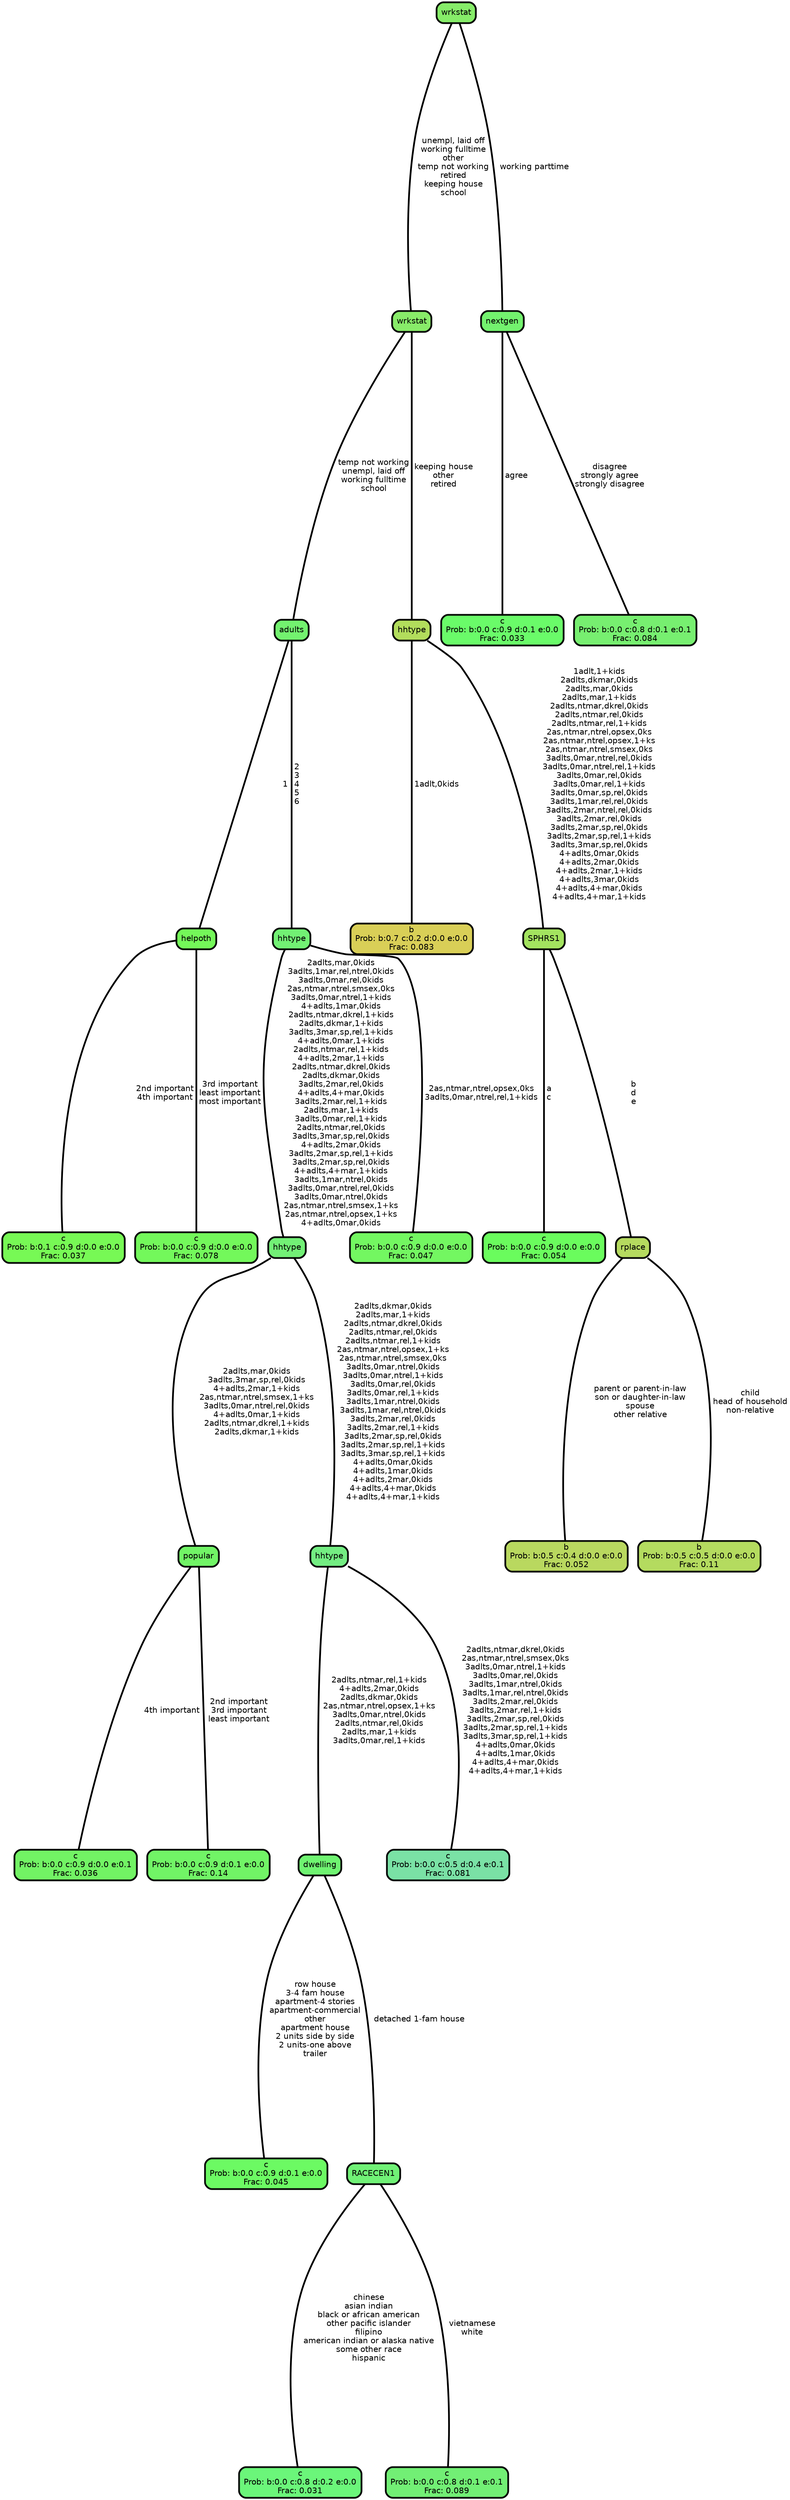 graph Tree {
node [shape=box, style="filled, rounded",color="black",penwidth="3",fontcolor="black",                 fontname=helvetica] ;
graph [ranksep="0 equally", splines=straight,                 bgcolor=transparent, dpi=200] ;
edge [fontname=helvetica, color=black] ;
0 [label="c
Prob: b:0.1 c:0.9 d:0.0 e:0.0
Frac: 0.037", fillcolor="#77f955"] ;
1 [label="helpoth", fillcolor="#74f859"] ;
2 [label="c
Prob: b:0.0 c:0.9 d:0.0 e:0.0
Frac: 0.078", fillcolor="#73f85b"] ;
3 [label="adults", fillcolor="#73f26f"] ;
4 [label="c
Prob: b:0.0 c:0.9 d:0.0 e:0.1
Frac: 0.036", fillcolor="#72f364"] ;
5 [label="popular", fillcolor="#71f466"] ;
6 [label="c
Prob: b:0.0 c:0.9 d:0.1 e:0.0
Frac: 0.14", fillcolor="#71f466"] ;
7 [label="hhtype", fillcolor="#72f076"] ;
8 [label="c
Prob: b:0.0 c:0.9 d:0.1 e:0.0
Frac: 0.045", fillcolor="#6cfa63"] ;
9 [label="dwelling", fillcolor="#6ff471"] ;
10 [label="c
Prob: b:0.0 c:0.8 d:0.2 e:0.0
Frac: 0.031", fillcolor="#6bf67a"] ;
11 [label="RACECEN1", fillcolor="#70f176"] ;
12 [label="c
Prob: b:0.0 c:0.8 d:0.1 e:0.1
Frac: 0.089", fillcolor="#72ef75"] ;
13 [label="hhtype", fillcolor="#73ed82"] ;
14 [label="c
Prob: b:0.0 c:0.5 d:0.4 e:0.1
Frac: 0.081", fillcolor="#7ae1a5"] ;
15 [label="hhtype", fillcolor="#72f174"] ;
16 [label="c
Prob: b:0.0 c:0.9 d:0.0 e:0.0
Frac: 0.047", fillcolor="#73f761"] ;
17 [label="wrkstat", fillcolor="#88eb69"] ;
18 [label="b
Prob: b:0.7 c:0.2 d:0.0 e:0.0
Frac: 0.083", fillcolor="#d9cf57"] ;
19 [label="hhtype", fillcolor="#b2dd5c"] ;
20 [label="c
Prob: b:0.0 c:0.9 d:0.0 e:0.0
Frac: 0.054", fillcolor="#6afc5d"] ;
21 [label="SPHRS1", fillcolor="#a3e35f"] ;
22 [label="b
Prob: b:0.5 c:0.4 d:0.0 e:0.0
Frac: 0.052", fillcolor="#b9d85f"] ;
23 [label="rplace", fillcolor="#b5da5f"] ;
24 [label="b
Prob: b:0.5 c:0.5 d:0.0 e:0.0
Frac: 0.11", fillcolor="#b4db5f"] ;
25 [label="wrkstat", fillcolor="#86ec69"] ;
26 [label="c
Prob: b:0.0 c:0.9 d:0.1 e:0.0
Frac: 0.033", fillcolor="#6afb69"] ;
27 [label="nextgen", fillcolor="#73f26e"] ;
28 [label="c
Prob: b:0.0 c:0.8 d:0.1 e:0.1
Frac: 0.084", fillcolor="#77ef70"] ;
1 -- 0 [label=" 2nd important\n 4th important",penwidth=3] ;
1 -- 2 [label=" 3rd important\n least important\n most important",penwidth=3] ;
3 -- 1 [label=" 1",penwidth=3] ;
3 -- 15 [label=" 2\n 3\n 4\n 5\n 6",penwidth=3] ;
5 -- 4 [label=" 4th important",penwidth=3] ;
5 -- 6 [label=" 2nd important\n 3rd important\n least important",penwidth=3] ;
7 -- 5 [label=" 2adlts,mar,0kids\n 3adlts,3mar,sp,rel,0kids\n 4+adlts,2mar,1+kids\n 2as,ntmar,ntrel,smsex,1+ks\n 3adlts,0mar,ntrel,rel,0kids\n 4+adlts,0mar,1+kids\n 2adlts,ntmar,dkrel,1+kids\n 2adlts,dkmar,1+kids",penwidth=3] ;
7 -- 13 [label=" 2adlts,dkmar,0kids\n 2adlts,mar,1+kids\n 2adlts,ntmar,dkrel,0kids\n 2adlts,ntmar,rel,0kids\n 2adlts,ntmar,rel,1+kids\n 2as,ntmar,ntrel,opsex,1+ks\n 2as,ntmar,ntrel,smsex,0ks\n 3adlts,0mar,ntrel,0kids\n 3adlts,0mar,ntrel,1+kids\n 3adlts,0mar,rel,0kids\n 3adlts,0mar,rel,1+kids\n 3adlts,1mar,ntrel,0kids\n 3adlts,1mar,rel,ntrel,0kids\n 3adlts,2mar,rel,0kids\n 3adlts,2mar,rel,1+kids\n 3adlts,2mar,sp,rel,0kids\n 3adlts,2mar,sp,rel,1+kids\n 3adlts,3mar,sp,rel,1+kids\n 4+adlts,0mar,0kids\n 4+adlts,1mar,0kids\n 4+adlts,2mar,0kids\n 4+adlts,4+mar,0kids\n 4+adlts,4+mar,1+kids",penwidth=3] ;
9 -- 8 [label=" row house\n 3-4 fam house\n apartment-4 stories\n apartment-commercial\n other\n apartment house\n 2 units side by side\n 2 units-one above\n trailer",penwidth=3] ;
9 -- 11 [label=" detached 1-fam house",penwidth=3] ;
11 -- 10 [label=" chinese\n asian indian\n black or african american\n other pacific islander\n filipino\n american indian or alaska native\n some other race\n hispanic",penwidth=3] ;
11 -- 12 [label=" vietnamese\n white",penwidth=3] ;
13 -- 9 [label=" 2adlts,ntmar,rel,1+kids\n 4+adlts,2mar,0kids\n 2adlts,dkmar,0kids\n 2as,ntmar,ntrel,opsex,1+ks\n 3adlts,0mar,ntrel,0kids\n 2adlts,ntmar,rel,0kids\n 2adlts,mar,1+kids\n 3adlts,0mar,rel,1+kids",penwidth=3] ;
13 -- 14 [label=" 2adlts,ntmar,dkrel,0kids\n 2as,ntmar,ntrel,smsex,0ks\n 3adlts,0mar,ntrel,1+kids\n 3adlts,0mar,rel,0kids\n 3adlts,1mar,ntrel,0kids\n 3adlts,1mar,rel,ntrel,0kids\n 3adlts,2mar,rel,0kids\n 3adlts,2mar,rel,1+kids\n 3adlts,2mar,sp,rel,0kids\n 3adlts,2mar,sp,rel,1+kids\n 3adlts,3mar,sp,rel,1+kids\n 4+adlts,0mar,0kids\n 4+adlts,1mar,0kids\n 4+adlts,4+mar,0kids\n 4+adlts,4+mar,1+kids",penwidth=3] ;
15 -- 7 [label=" 2adlts,mar,0kids\n 3adlts,1mar,rel,ntrel,0kids\n 3adlts,0mar,rel,0kids\n 2as,ntmar,ntrel,smsex,0ks\n 3adlts,0mar,ntrel,1+kids\n 4+adlts,1mar,0kids\n 2adlts,ntmar,dkrel,1+kids\n 2adlts,dkmar,1+kids\n 3adlts,3mar,sp,rel,1+kids\n 4+adlts,0mar,1+kids\n 2adlts,ntmar,rel,1+kids\n 4+adlts,2mar,1+kids\n 2adlts,ntmar,dkrel,0kids\n 2adlts,dkmar,0kids\n 3adlts,2mar,rel,0kids\n 4+adlts,4+mar,0kids\n 3adlts,2mar,rel,1+kids\n 2adlts,mar,1+kids\n 3adlts,0mar,rel,1+kids\n 2adlts,ntmar,rel,0kids\n 3adlts,3mar,sp,rel,0kids\n 4+adlts,2mar,0kids\n 3adlts,2mar,sp,rel,1+kids\n 3adlts,2mar,sp,rel,0kids\n 4+adlts,4+mar,1+kids\n 3adlts,1mar,ntrel,0kids\n 3adlts,0mar,ntrel,rel,0kids\n 3adlts,0mar,ntrel,0kids\n 2as,ntmar,ntrel,smsex,1+ks\n 2as,ntmar,ntrel,opsex,1+ks\n 4+adlts,0mar,0kids",penwidth=3] ;
15 -- 16 [label=" 2as,ntmar,ntrel,opsex,0ks\n 3adlts,0mar,ntrel,rel,1+kids",penwidth=3] ;
17 -- 3 [label=" temp not working\n unempl, laid off\n working fulltime\n school",penwidth=3] ;
17 -- 19 [label=" keeping house\n other\n retired",penwidth=3] ;
19 -- 18 [label=" 1adlt,0kids",penwidth=3] ;
19 -- 21 [label=" 1adlt,1+kids\n 2adlts,dkmar,0kids\n 2adlts,mar,0kids\n 2adlts,mar,1+kids\n 2adlts,ntmar,dkrel,0kids\n 2adlts,ntmar,rel,0kids\n 2adlts,ntmar,rel,1+kids\n 2as,ntmar,ntrel,opsex,0ks\n 2as,ntmar,ntrel,opsex,1+ks\n 2as,ntmar,ntrel,smsex,0ks\n 3adlts,0mar,ntrel,rel,0kids\n 3adlts,0mar,ntrel,rel,1+kids\n 3adlts,0mar,rel,0kids\n 3adlts,0mar,rel,1+kids\n 3adlts,0mar,sp,rel,0kids\n 3adlts,1mar,rel,rel,0kids\n 3adlts,2mar,ntrel,rel,0kids\n 3adlts,2mar,rel,0kids\n 3adlts,2mar,sp,rel,0kids\n 3adlts,2mar,sp,rel,1+kids\n 3adlts,3mar,sp,rel,0kids\n 4+adlts,0mar,0kids\n 4+adlts,2mar,0kids\n 4+adlts,2mar,1+kids\n 4+adlts,3mar,0kids\n 4+adlts,4+mar,0kids\n 4+adlts,4+mar,1+kids",penwidth=3] ;
21 -- 20 [label=" a\n c",penwidth=3] ;
21 -- 23 [label=" b\n d\n e",penwidth=3] ;
23 -- 22 [label=" parent or parent-in-law\n son or daughter-in-law\n spouse\n other relative",penwidth=3] ;
23 -- 24 [label=" child\n head of household\n non-relative",penwidth=3] ;
25 -- 17 [label=" unempl, laid off\n working fulltime\n other\n temp not working\n retired\n keeping house\n school",penwidth=3] ;
25 -- 27 [label=" working parttime",penwidth=3] ;
27 -- 26 [label=" agree",penwidth=3] ;
27 -- 28 [label=" disagree\n strongly agree\n strongly disagree",penwidth=3] ;
{rank = same;}}